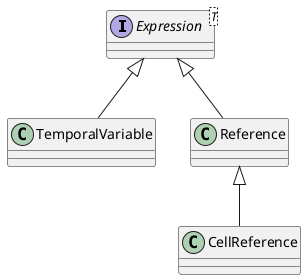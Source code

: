   @startuml doc-files/lang02_01_analysis.png
 interface Expression<T> {
      
    }
    class TemporalVariable {
    
    }
    class Reference {

    }
    class CellReference {
    }

    Expression <|-- Reference
    Expression <|-- TemporalVariable
    Reference <|-- CellReference
    
  @enduml
